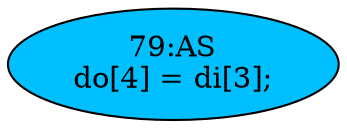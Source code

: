 strict digraph "" {
	node [label="\N"];
	"79:AS"	 [ast="<pyverilog.vparser.ast.Assign object at 0x7fa560c83450>",
		def_var="['do']",
		fillcolor=deepskyblue,
		label="79:AS
do[4] = di[3];",
		statements="[]",
		style=filled,
		typ=Assign,
		use_var="['di']"];
}

